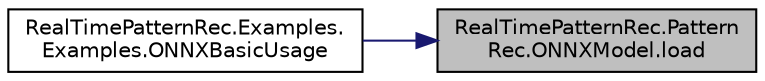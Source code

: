 digraph "RealTimePatternRec.PatternRec.ONNXModel.load"
{
 // LATEX_PDF_SIZE
  edge [fontname="Helvetica",fontsize="10",labelfontname="Helvetica",labelfontsize="10"];
  node [fontname="Helvetica",fontsize="10",shape=record];
  rankdir="RL";
  Node1 [label="RealTimePatternRec.Pattern\lRec.ONNXModel.load",height=0.2,width=0.4,color="black", fillcolor="grey75", style="filled", fontcolor="black",tooltip="required by predictor interface, loads onnx file"];
  Node1 -> Node2 [dir="back",color="midnightblue",fontsize="10",style="solid",fontname="Helvetica"];
  Node2 [label="RealTimePatternRec.Examples.\lExamples.ONNXBasicUsage",height=0.2,width=0.4,color="black", fillcolor="white", style="filled",URL="$class_real_time_pattern_rec_1_1_examples_1_1_examples.html#a1468d205f1b42a72f48b768088e95585",tooltip=" "];
}
